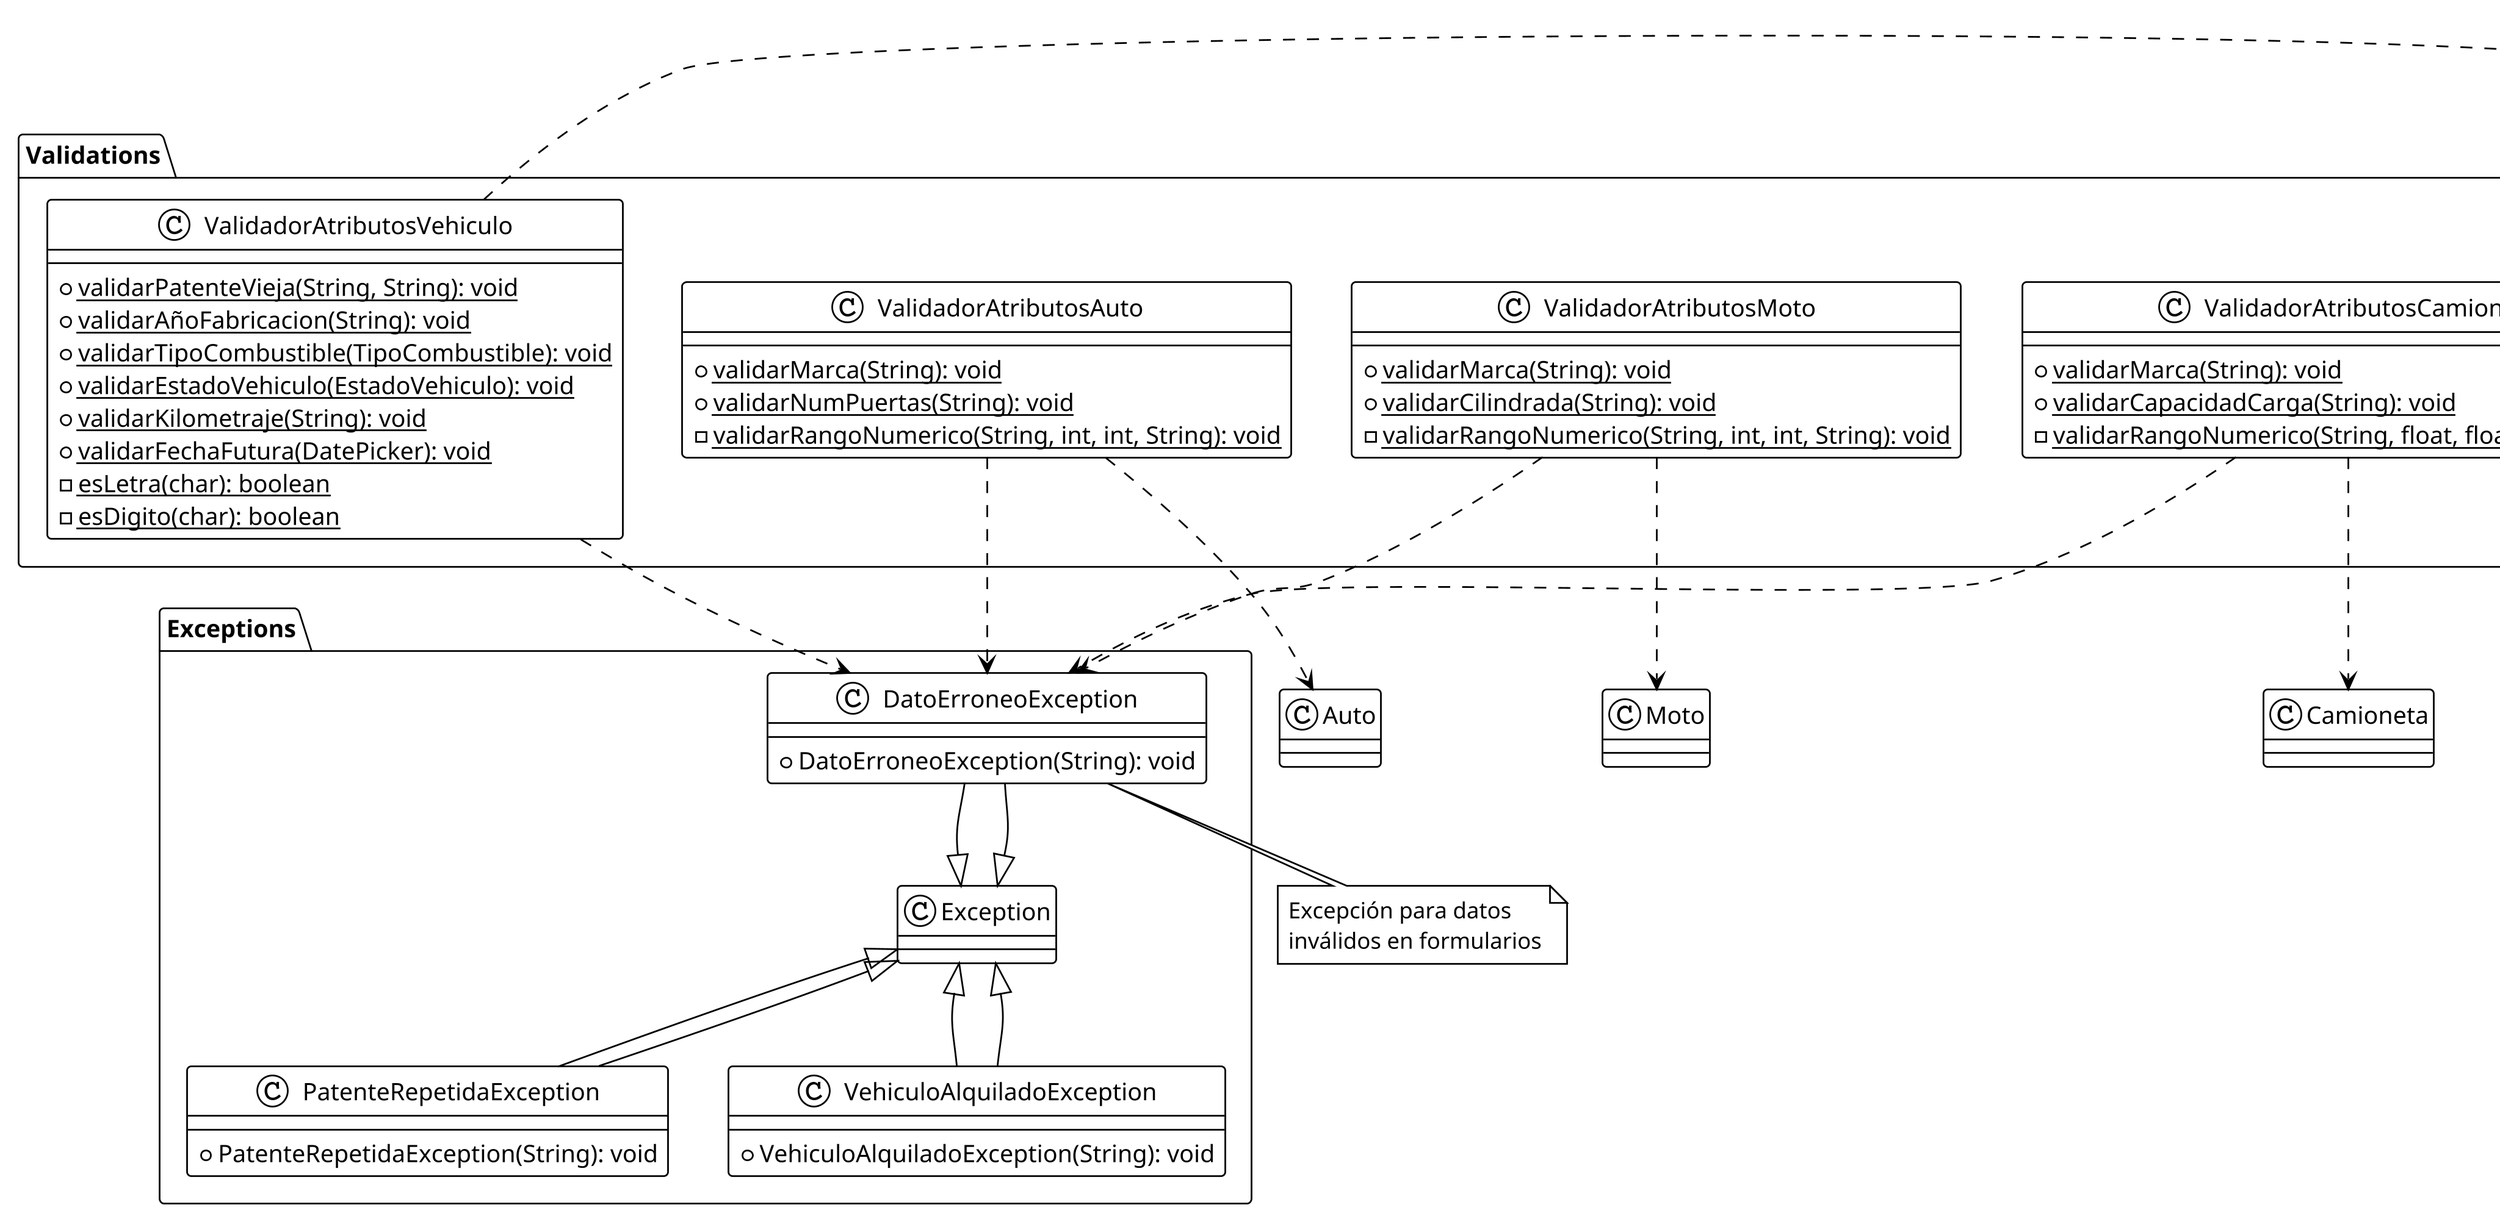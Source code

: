 @startuml Validaciones y Excepciones
!theme plain
scale 0.9
skinparam dpi 300

package "Exceptions" {
    class DatoErroneoException extends Exception {
        + DatoErroneoException(String): void
    }

    class PatenteRepetidaException extends Exception {
        + PatenteRepetidaException(String): void
    }

    class VehiculoAlquiladoException extends Exception {
        + VehiculoAlquiladoException(String): void
    }
}

package "Validations" {
    class ValidadorAtributosVehiculo {
        --
        + {static} validarPatenteVieja(String, String): void
        + {static} validarAñoFabricacion(String): void
        + {static} validarTipoCombustible(TipoCombustible): void
        + {static} validarEstadoVehiculo(EstadoVehiculo): void
        + {static} validarKilometraje(String): void
        + {static} validarFechaFutura(DatePicker): void
        - {static} esLetra(char): boolean
        - {static} esDigito(char): boolean
    }

    class ValidadorAtributosAuto {
        --
        + {static} validarMarca(String): void
        + {static} validarNumPuertas(String): void
        - {static} validarRangoNumerico(String, int, int, String): void
    }

    class ValidadorAtributosMoto {
        --
        + {static} validarMarca(String): void
        + {static} validarCilindrada(String): void
        - {static} validarRangoNumerico(String, int, int, String): void
    }

    class ValidadorAtributosCamioneta {
        --
        + {static} validarMarca(String): void
        + {static} validarCapacidadCarga(String): void
        - {static} validarRangoNumerico(String, float, float, String): void
    }
}

' Relaciones de herencia
DatoErroneoException --|> Exception
PatenteRepetidaException --|> Exception
VehiculoAlquiladoException --|> Exception

' Relaciones de dependencia
ValidadorAtributosVehiculo ..> DatoErroneoException
ValidadorAtributosAuto ..> DatoErroneoException
ValidadorAtributosMoto ..> DatoErroneoException
ValidadorAtributosCamioneta ..> DatoErroneoException

ValidadorAtributosAuto ..> Auto
ValidadorAtributosMoto ..> Moto
ValidadorAtributosCamioneta ..> Camioneta

note right of ValidadorAtributosVehiculo : Valida atributos comunes\na todos los vehículos

note bottom of DatoErroneoException : Excepción para datos\ninválidos en formularios

@enduml